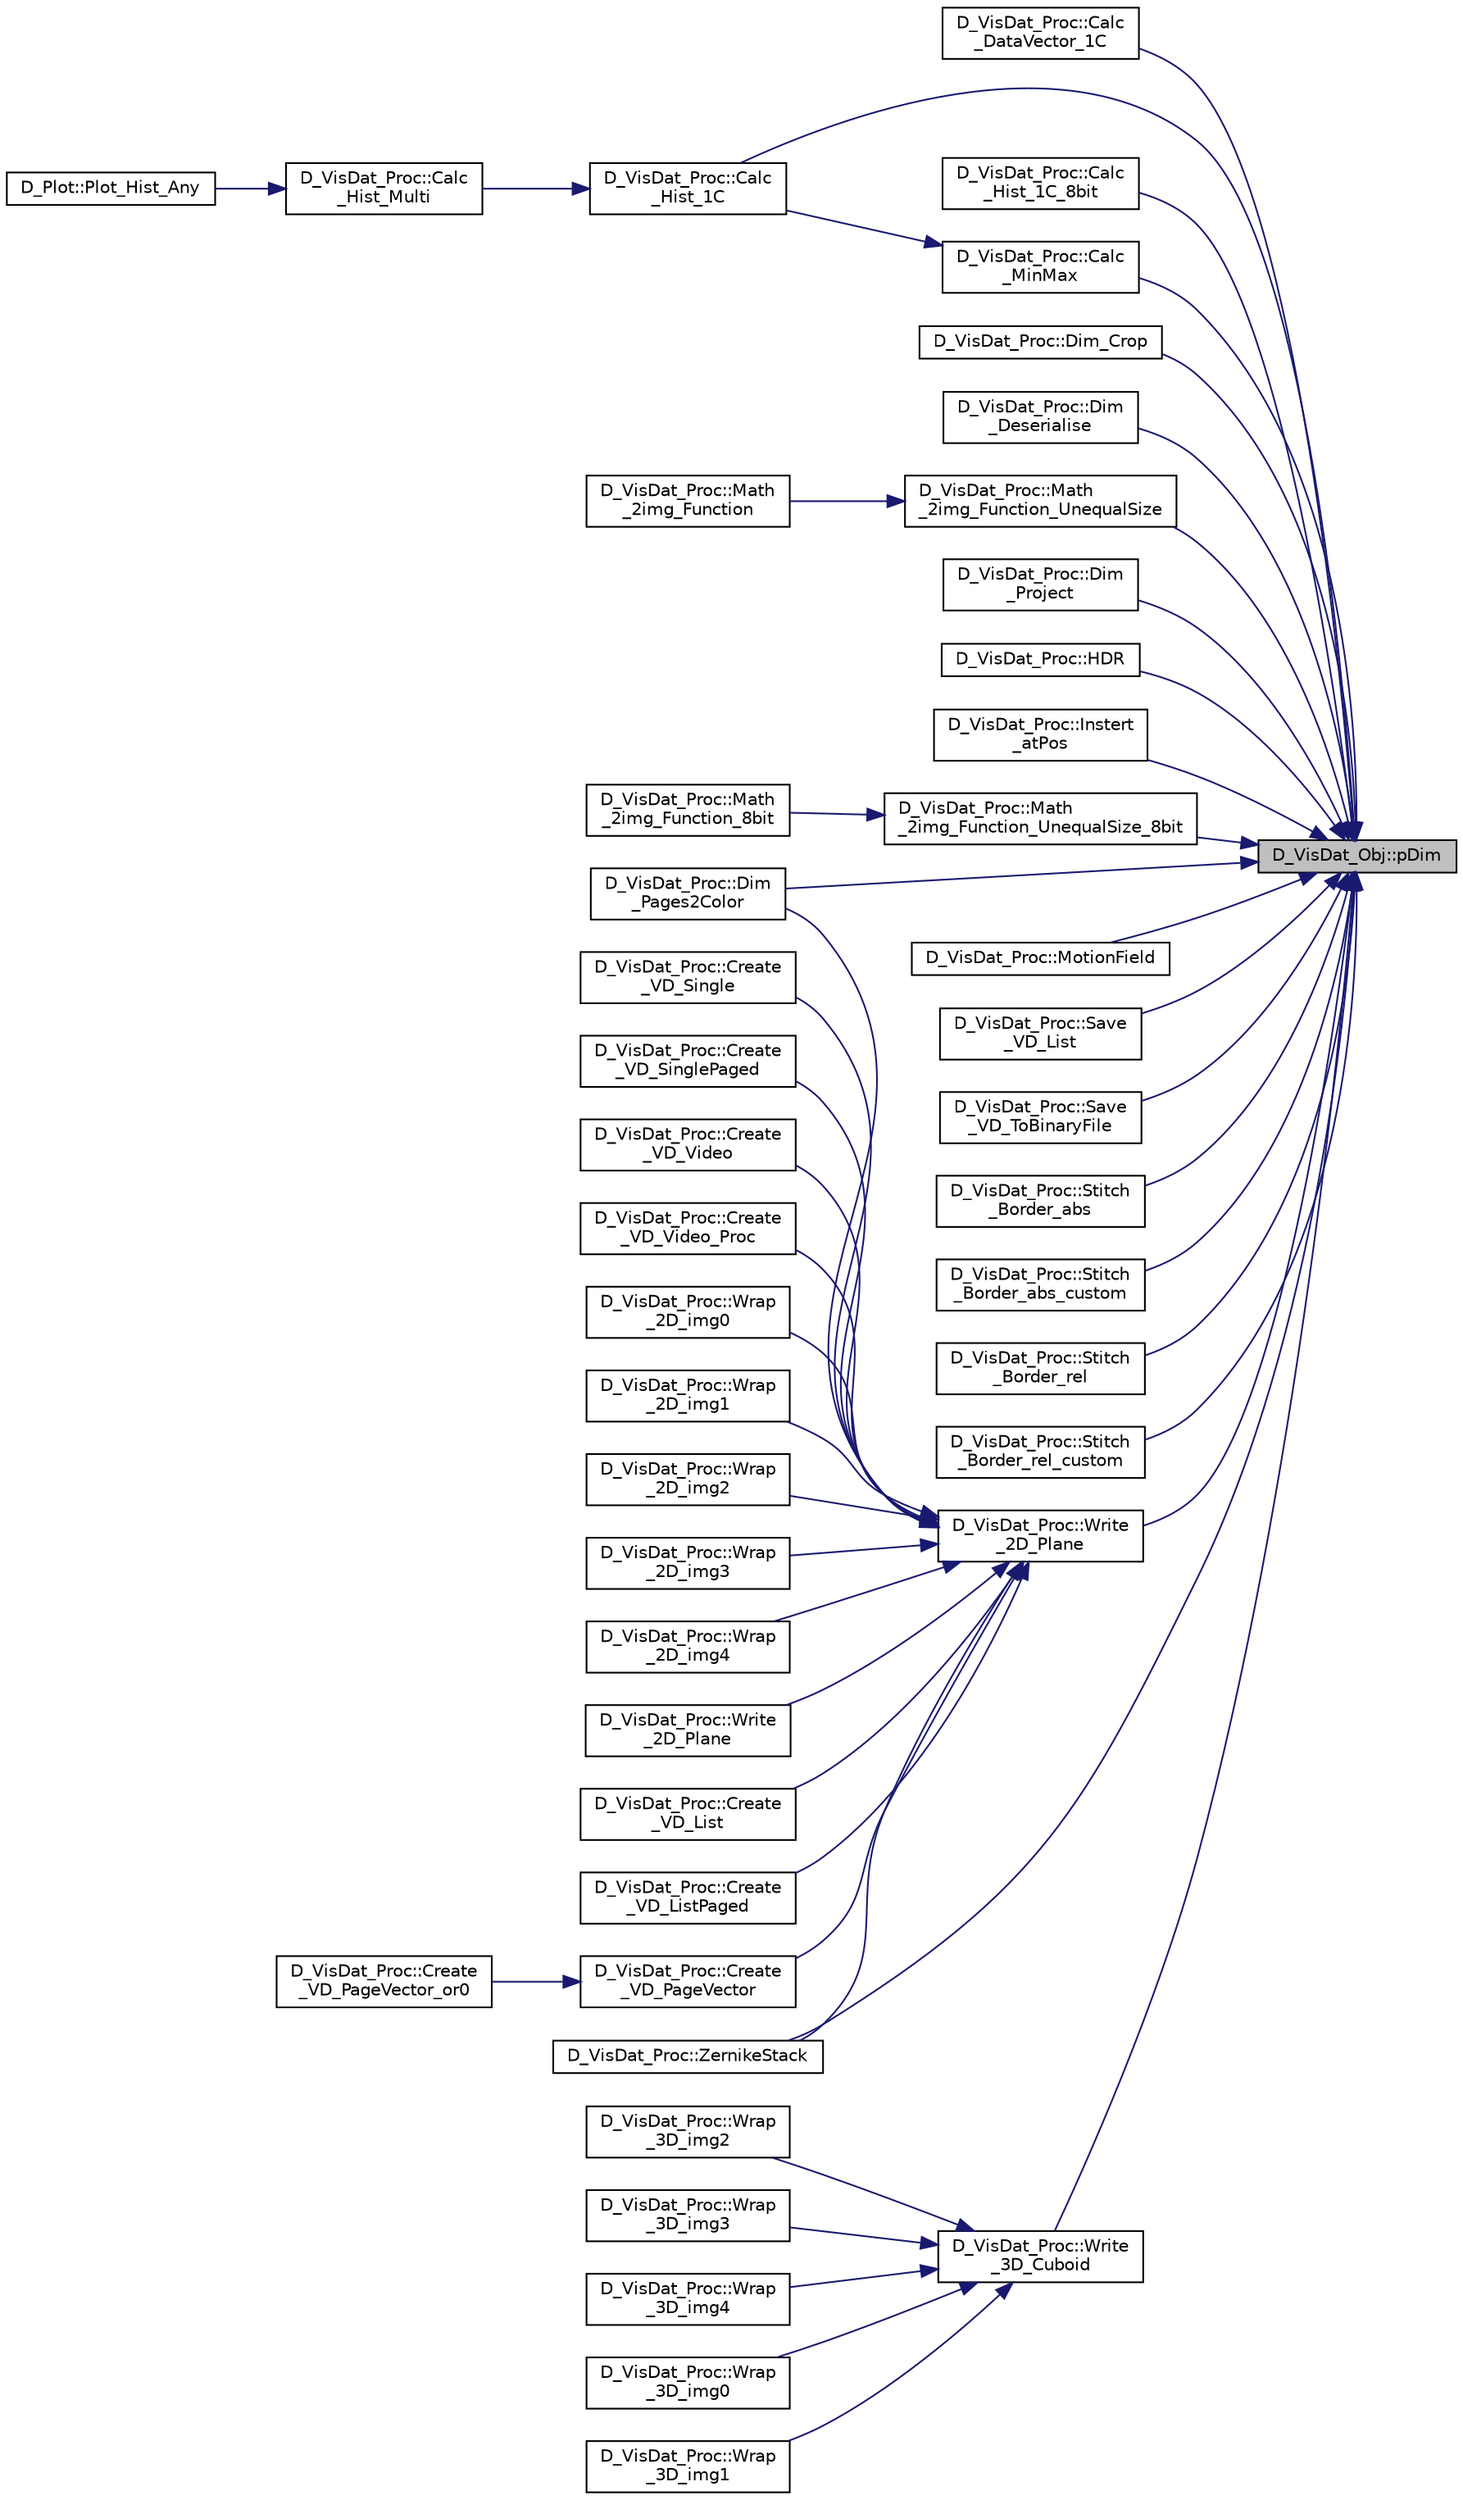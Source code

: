 digraph "D_VisDat_Obj::pDim"
{
 // LATEX_PDF_SIZE
  edge [fontname="Helvetica",fontsize="10",labelfontname="Helvetica",labelfontsize="10"];
  node [fontname="Helvetica",fontsize="10",shape=record];
  rankdir="RL";
  Node1 [label="D_VisDat_Obj::pDim",height=0.2,width=0.4,color="black", fillcolor="grey75", style="filled", fontcolor="black",tooltip=" "];
  Node1 -> Node2 [dir="back",color="midnightblue",fontsize="10",style="solid",fontname="Helvetica"];
  Node2 [label="D_VisDat_Proc::Calc\l_DataVector_1C",height=0.2,width=0.4,color="black", fillcolor="white", style="filled",URL="$class_d___vis_dat___proc.html#abc7138e7a9bd3b9a72c7ab661e64e7a8",tooltip=" "];
  Node1 -> Node3 [dir="back",color="midnightblue",fontsize="10",style="solid",fontname="Helvetica"];
  Node3 [label="D_VisDat_Proc::Calc\l_Hist_1C",height=0.2,width=0.4,color="black", fillcolor="white", style="filled",URL="$class_d___vis_dat___proc.html#a2f64e0a4be4f0a07da48ac9126a7b1a2",tooltip=" "];
  Node3 -> Node4 [dir="back",color="midnightblue",fontsize="10",style="solid",fontname="Helvetica"];
  Node4 [label="D_VisDat_Proc::Calc\l_Hist_Multi",height=0.2,width=0.4,color="black", fillcolor="white", style="filled",URL="$class_d___vis_dat___proc.html#a558387270e1b1602f410a46157c7d8d2",tooltip=" "];
  Node4 -> Node5 [dir="back",color="midnightblue",fontsize="10",style="solid",fontname="Helvetica"];
  Node5 [label="D_Plot::Plot_Hist_Any",height=0.2,width=0.4,color="black", fillcolor="white", style="filled",URL="$class_d___plot.html#abb572f7000c84378576303e4fa065b9d",tooltip=" "];
  Node1 -> Node6 [dir="back",color="midnightblue",fontsize="10",style="solid",fontname="Helvetica"];
  Node6 [label="D_VisDat_Proc::Calc\l_Hist_1C_8bit",height=0.2,width=0.4,color="black", fillcolor="white", style="filled",URL="$class_d___vis_dat___proc.html#a88f71ebc7a36d1e757337e09112dbd0d",tooltip=" "];
  Node1 -> Node7 [dir="back",color="midnightblue",fontsize="10",style="solid",fontname="Helvetica"];
  Node7 [label="D_VisDat_Proc::Calc\l_MinMax",height=0.2,width=0.4,color="black", fillcolor="white", style="filled",URL="$class_d___vis_dat___proc.html#ad5ac3a4e00d85ebb3a6dd98cebc95820",tooltip=" "];
  Node7 -> Node3 [dir="back",color="midnightblue",fontsize="10",style="solid",fontname="Helvetica"];
  Node1 -> Node8 [dir="back",color="midnightblue",fontsize="10",style="solid",fontname="Helvetica"];
  Node8 [label="D_VisDat_Proc::Dim_Crop",height=0.2,width=0.4,color="black", fillcolor="white", style="filled",URL="$class_d___vis_dat___proc.html#aeb4a6316abb1d2148dd5a1a601bff82b",tooltip=" "];
  Node1 -> Node9 [dir="back",color="midnightblue",fontsize="10",style="solid",fontname="Helvetica"];
  Node9 [label="D_VisDat_Proc::Dim\l_Deserialise",height=0.2,width=0.4,color="black", fillcolor="white", style="filled",URL="$class_d___vis_dat___proc.html#a80a40163813289fa2bc517af9fc2b18d",tooltip=" "];
  Node1 -> Node10 [dir="back",color="midnightblue",fontsize="10",style="solid",fontname="Helvetica"];
  Node10 [label="D_VisDat_Proc::Dim\l_Pages2Color",height=0.2,width=0.4,color="black", fillcolor="white", style="filled",URL="$class_d___vis_dat___proc.html#a11235ca305efacd10f9f43a579e698ad",tooltip=" "];
  Node1 -> Node11 [dir="back",color="midnightblue",fontsize="10",style="solid",fontname="Helvetica"];
  Node11 [label="D_VisDat_Proc::Dim\l_Project",height=0.2,width=0.4,color="black", fillcolor="white", style="filled",URL="$class_d___vis_dat___proc.html#ad7e00883cfb7526afa9e4224556b3832",tooltip=" "];
  Node1 -> Node12 [dir="back",color="midnightblue",fontsize="10",style="solid",fontname="Helvetica"];
  Node12 [label="D_VisDat_Proc::HDR",height=0.2,width=0.4,color="black", fillcolor="white", style="filled",URL="$class_d___vis_dat___proc.html#a9f79d0b101bfeeb69122879fd76d4d7a",tooltip=" "];
  Node1 -> Node13 [dir="back",color="midnightblue",fontsize="10",style="solid",fontname="Helvetica"];
  Node13 [label="D_VisDat_Proc::Instert\l_atPos",height=0.2,width=0.4,color="black", fillcolor="white", style="filled",URL="$class_d___vis_dat___proc.html#aab6b0ee6654eea99842bb58a16d4d6be",tooltip=" "];
  Node1 -> Node14 [dir="back",color="midnightblue",fontsize="10",style="solid",fontname="Helvetica"];
  Node14 [label="D_VisDat_Proc::Math\l_2img_Function_UnequalSize",height=0.2,width=0.4,color="black", fillcolor="white", style="filled",URL="$class_d___vis_dat___proc.html#a39ef9b7915aa3bab60e76c2167ca91af",tooltip=" "];
  Node14 -> Node15 [dir="back",color="midnightblue",fontsize="10",style="solid",fontname="Helvetica"];
  Node15 [label="D_VisDat_Proc::Math\l_2img_Function",height=0.2,width=0.4,color="black", fillcolor="white", style="filled",URL="$class_d___vis_dat___proc.html#ad4d4b378e5c2f94318a6f6dc6b7e5643",tooltip=" "];
  Node1 -> Node16 [dir="back",color="midnightblue",fontsize="10",style="solid",fontname="Helvetica"];
  Node16 [label="D_VisDat_Proc::Math\l_2img_Function_UnequalSize_8bit",height=0.2,width=0.4,color="black", fillcolor="white", style="filled",URL="$class_d___vis_dat___proc.html#a4fb5703d3424109ab710ac269b95e597",tooltip=" "];
  Node16 -> Node17 [dir="back",color="midnightblue",fontsize="10",style="solid",fontname="Helvetica"];
  Node17 [label="D_VisDat_Proc::Math\l_2img_Function_8bit",height=0.2,width=0.4,color="black", fillcolor="white", style="filled",URL="$class_d___vis_dat___proc.html#a4c013be79a0c499ee002874134bbc559",tooltip=" "];
  Node1 -> Node18 [dir="back",color="midnightblue",fontsize="10",style="solid",fontname="Helvetica"];
  Node18 [label="D_VisDat_Proc::MotionField",height=0.2,width=0.4,color="black", fillcolor="white", style="filled",URL="$class_d___vis_dat___proc.html#ac04338e235835340bbf40a8dbf961f03",tooltip=" "];
  Node1 -> Node19 [dir="back",color="midnightblue",fontsize="10",style="solid",fontname="Helvetica"];
  Node19 [label="D_VisDat_Proc::Save\l_VD_List",height=0.2,width=0.4,color="black", fillcolor="white", style="filled",URL="$class_d___vis_dat___proc.html#a9619ce05f18439cf396d784ae81bf223",tooltip=" "];
  Node1 -> Node20 [dir="back",color="midnightblue",fontsize="10",style="solid",fontname="Helvetica"];
  Node20 [label="D_VisDat_Proc::Save\l_VD_ToBinaryFile",height=0.2,width=0.4,color="black", fillcolor="white", style="filled",URL="$class_d___vis_dat___proc.html#ab065595c5ee40ec19d32c1cf0d2a1404",tooltip=" "];
  Node1 -> Node21 [dir="back",color="midnightblue",fontsize="10",style="solid",fontname="Helvetica"];
  Node21 [label="D_VisDat_Proc::Stitch\l_Border_abs",height=0.2,width=0.4,color="black", fillcolor="white", style="filled",URL="$class_d___vis_dat___proc.html#a9a4b7f04d049dc9148fbb0db73c443f4",tooltip=" "];
  Node1 -> Node22 [dir="back",color="midnightblue",fontsize="10",style="solid",fontname="Helvetica"];
  Node22 [label="D_VisDat_Proc::Stitch\l_Border_abs_custom",height=0.2,width=0.4,color="black", fillcolor="white", style="filled",URL="$class_d___vis_dat___proc.html#aeaa77fb73c685004e8a7114c5458fda6",tooltip=" "];
  Node1 -> Node23 [dir="back",color="midnightblue",fontsize="10",style="solid",fontname="Helvetica"];
  Node23 [label="D_VisDat_Proc::Stitch\l_Border_rel",height=0.2,width=0.4,color="black", fillcolor="white", style="filled",URL="$class_d___vis_dat___proc.html#a6aa06e70a13a5514050b6a4d47514c03",tooltip=" "];
  Node1 -> Node24 [dir="back",color="midnightblue",fontsize="10",style="solid",fontname="Helvetica"];
  Node24 [label="D_VisDat_Proc::Stitch\l_Border_rel_custom",height=0.2,width=0.4,color="black", fillcolor="white", style="filled",URL="$class_d___vis_dat___proc.html#a1bd673dadbbca90ace5df193b495d0f3",tooltip=" "];
  Node1 -> Node25 [dir="back",color="midnightblue",fontsize="10",style="solid",fontname="Helvetica"];
  Node25 [label="D_VisDat_Proc::Write\l_2D_Plane",height=0.2,width=0.4,color="black", fillcolor="white", style="filled",URL="$class_d___vis_dat___proc.html#aa30c0492e4621d6443f9af2f6f509b04",tooltip=" "];
  Node25 -> Node26 [dir="back",color="midnightblue",fontsize="10",style="solid",fontname="Helvetica"];
  Node26 [label="D_VisDat_Proc::Create\l_VD_List",height=0.2,width=0.4,color="black", fillcolor="white", style="filled",URL="$class_d___vis_dat___proc.html#a50dd523f4caeb900ae24e1fc15adbc3a",tooltip=" "];
  Node25 -> Node27 [dir="back",color="midnightblue",fontsize="10",style="solid",fontname="Helvetica"];
  Node27 [label="D_VisDat_Proc::Create\l_VD_ListPaged",height=0.2,width=0.4,color="black", fillcolor="white", style="filled",URL="$class_d___vis_dat___proc.html#a9667322391607ed041650fb482150824",tooltip=" "];
  Node25 -> Node28 [dir="back",color="midnightblue",fontsize="10",style="solid",fontname="Helvetica"];
  Node28 [label="D_VisDat_Proc::Create\l_VD_PageVector",height=0.2,width=0.4,color="black", fillcolor="white", style="filled",URL="$class_d___vis_dat___proc.html#aa80f52e8967d5c6b4d0f1d07c92109ae",tooltip=" "];
  Node28 -> Node29 [dir="back",color="midnightblue",fontsize="10",style="solid",fontname="Helvetica"];
  Node29 [label="D_VisDat_Proc::Create\l_VD_PageVector_or0",height=0.2,width=0.4,color="black", fillcolor="white", style="filled",URL="$class_d___vis_dat___proc.html#a60bfe9d8eb486f3d74a21fcf307e4f0f",tooltip=" "];
  Node25 -> Node30 [dir="back",color="midnightblue",fontsize="10",style="solid",fontname="Helvetica"];
  Node30 [label="D_VisDat_Proc::Create\l_VD_Single",height=0.2,width=0.4,color="black", fillcolor="white", style="filled",URL="$class_d___vis_dat___proc.html#a6dbbffb7c7f2ffc62c6c006c4dc48398",tooltip=" "];
  Node25 -> Node31 [dir="back",color="midnightblue",fontsize="10",style="solid",fontname="Helvetica"];
  Node31 [label="D_VisDat_Proc::Create\l_VD_SinglePaged",height=0.2,width=0.4,color="black", fillcolor="white", style="filled",URL="$class_d___vis_dat___proc.html#aa8e3d59fe357c92e17b2a4ff9c57b2c5",tooltip=" "];
  Node25 -> Node32 [dir="back",color="midnightblue",fontsize="10",style="solid",fontname="Helvetica"];
  Node32 [label="D_VisDat_Proc::Create\l_VD_Video",height=0.2,width=0.4,color="black", fillcolor="white", style="filled",URL="$class_d___vis_dat___proc.html#aa97d040f84f88d46677a1da53eeddff4",tooltip=" "];
  Node25 -> Node33 [dir="back",color="midnightblue",fontsize="10",style="solid",fontname="Helvetica"];
  Node33 [label="D_VisDat_Proc::Create\l_VD_Video_Proc",height=0.2,width=0.4,color="black", fillcolor="white", style="filled",URL="$class_d___vis_dat___proc.html#af787bf8560bc35a3237dd942e1b49c16",tooltip=" "];
  Node25 -> Node10 [dir="back",color="midnightblue",fontsize="10",style="solid",fontname="Helvetica"];
  Node25 -> Node34 [dir="back",color="midnightblue",fontsize="10",style="solid",fontname="Helvetica"];
  Node34 [label="D_VisDat_Proc::Wrap\l_2D_img0",height=0.2,width=0.4,color="black", fillcolor="white", style="filled",URL="$class_d___vis_dat___proc.html#aa05fb567b3fc8c421511eeaa56c4c168",tooltip=" "];
  Node25 -> Node35 [dir="back",color="midnightblue",fontsize="10",style="solid",fontname="Helvetica"];
  Node35 [label="D_VisDat_Proc::Wrap\l_2D_img1",height=0.2,width=0.4,color="black", fillcolor="white", style="filled",URL="$class_d___vis_dat___proc.html#a40895fa2e8d8fd78d8500a55378da15b",tooltip=" "];
  Node25 -> Node36 [dir="back",color="midnightblue",fontsize="10",style="solid",fontname="Helvetica"];
  Node36 [label="D_VisDat_Proc::Wrap\l_2D_img2",height=0.2,width=0.4,color="black", fillcolor="white", style="filled",URL="$class_d___vis_dat___proc.html#a3ce69e8b53b9d9b25e27f0c8e9f6205e",tooltip=" "];
  Node25 -> Node37 [dir="back",color="midnightblue",fontsize="10",style="solid",fontname="Helvetica"];
  Node37 [label="D_VisDat_Proc::Wrap\l_2D_img3",height=0.2,width=0.4,color="black", fillcolor="white", style="filled",URL="$class_d___vis_dat___proc.html#adf57412609ccf12d779934bba3524d87",tooltip=" "];
  Node25 -> Node38 [dir="back",color="midnightblue",fontsize="10",style="solid",fontname="Helvetica"];
  Node38 [label="D_VisDat_Proc::Wrap\l_2D_img4",height=0.2,width=0.4,color="black", fillcolor="white", style="filled",URL="$class_d___vis_dat___proc.html#a3ef3d04af65049047efc12feff2dfc2a",tooltip=" "];
  Node25 -> Node39 [dir="back",color="midnightblue",fontsize="10",style="solid",fontname="Helvetica"];
  Node39 [label="D_VisDat_Proc::Write\l_2D_Plane",height=0.2,width=0.4,color="black", fillcolor="white", style="filled",URL="$class_d___vis_dat___proc.html#a4580ca0f16787fa1707d8790f5aad27e",tooltip=" "];
  Node25 -> Node40 [dir="back",color="midnightblue",fontsize="10",style="solid",fontname="Helvetica"];
  Node40 [label="D_VisDat_Proc::ZernikeStack",height=0.2,width=0.4,color="black", fillcolor="white", style="filled",URL="$class_d___vis_dat___proc.html#a808ae484d9b87b4dc9a624e893a28c26",tooltip=" "];
  Node1 -> Node41 [dir="back",color="midnightblue",fontsize="10",style="solid",fontname="Helvetica"];
  Node41 [label="D_VisDat_Proc::Write\l_3D_Cuboid",height=0.2,width=0.4,color="black", fillcolor="white", style="filled",URL="$class_d___vis_dat___proc.html#abac12f759de7ee97da704e28c7af0dc4",tooltip=" "];
  Node41 -> Node42 [dir="back",color="midnightblue",fontsize="10",style="solid",fontname="Helvetica"];
  Node42 [label="D_VisDat_Proc::Wrap\l_3D_img0",height=0.2,width=0.4,color="black", fillcolor="white", style="filled",URL="$class_d___vis_dat___proc.html#a5f6883bc1e43cd8ad9f2cdd49c100160",tooltip=" "];
  Node41 -> Node43 [dir="back",color="midnightblue",fontsize="10",style="solid",fontname="Helvetica"];
  Node43 [label="D_VisDat_Proc::Wrap\l_3D_img1",height=0.2,width=0.4,color="black", fillcolor="white", style="filled",URL="$class_d___vis_dat___proc.html#aa2caf630e6ad45246d01dffa75a9ffe0",tooltip=" "];
  Node41 -> Node44 [dir="back",color="midnightblue",fontsize="10",style="solid",fontname="Helvetica"];
  Node44 [label="D_VisDat_Proc::Wrap\l_3D_img2",height=0.2,width=0.4,color="black", fillcolor="white", style="filled",URL="$class_d___vis_dat___proc.html#a46137cfaa4a61f668bf7a5a4da6823c7",tooltip=" "];
  Node41 -> Node45 [dir="back",color="midnightblue",fontsize="10",style="solid",fontname="Helvetica"];
  Node45 [label="D_VisDat_Proc::Wrap\l_3D_img3",height=0.2,width=0.4,color="black", fillcolor="white", style="filled",URL="$class_d___vis_dat___proc.html#a144db673a1791da3bb454826451e8e50",tooltip=" "];
  Node41 -> Node46 [dir="back",color="midnightblue",fontsize="10",style="solid",fontname="Helvetica"];
  Node46 [label="D_VisDat_Proc::Wrap\l_3D_img4",height=0.2,width=0.4,color="black", fillcolor="white", style="filled",URL="$class_d___vis_dat___proc.html#adbe9db30194fd20b8821e6c9bcd8d2f9",tooltip=" "];
  Node1 -> Node40 [dir="back",color="midnightblue",fontsize="10",style="solid",fontname="Helvetica"];
}
